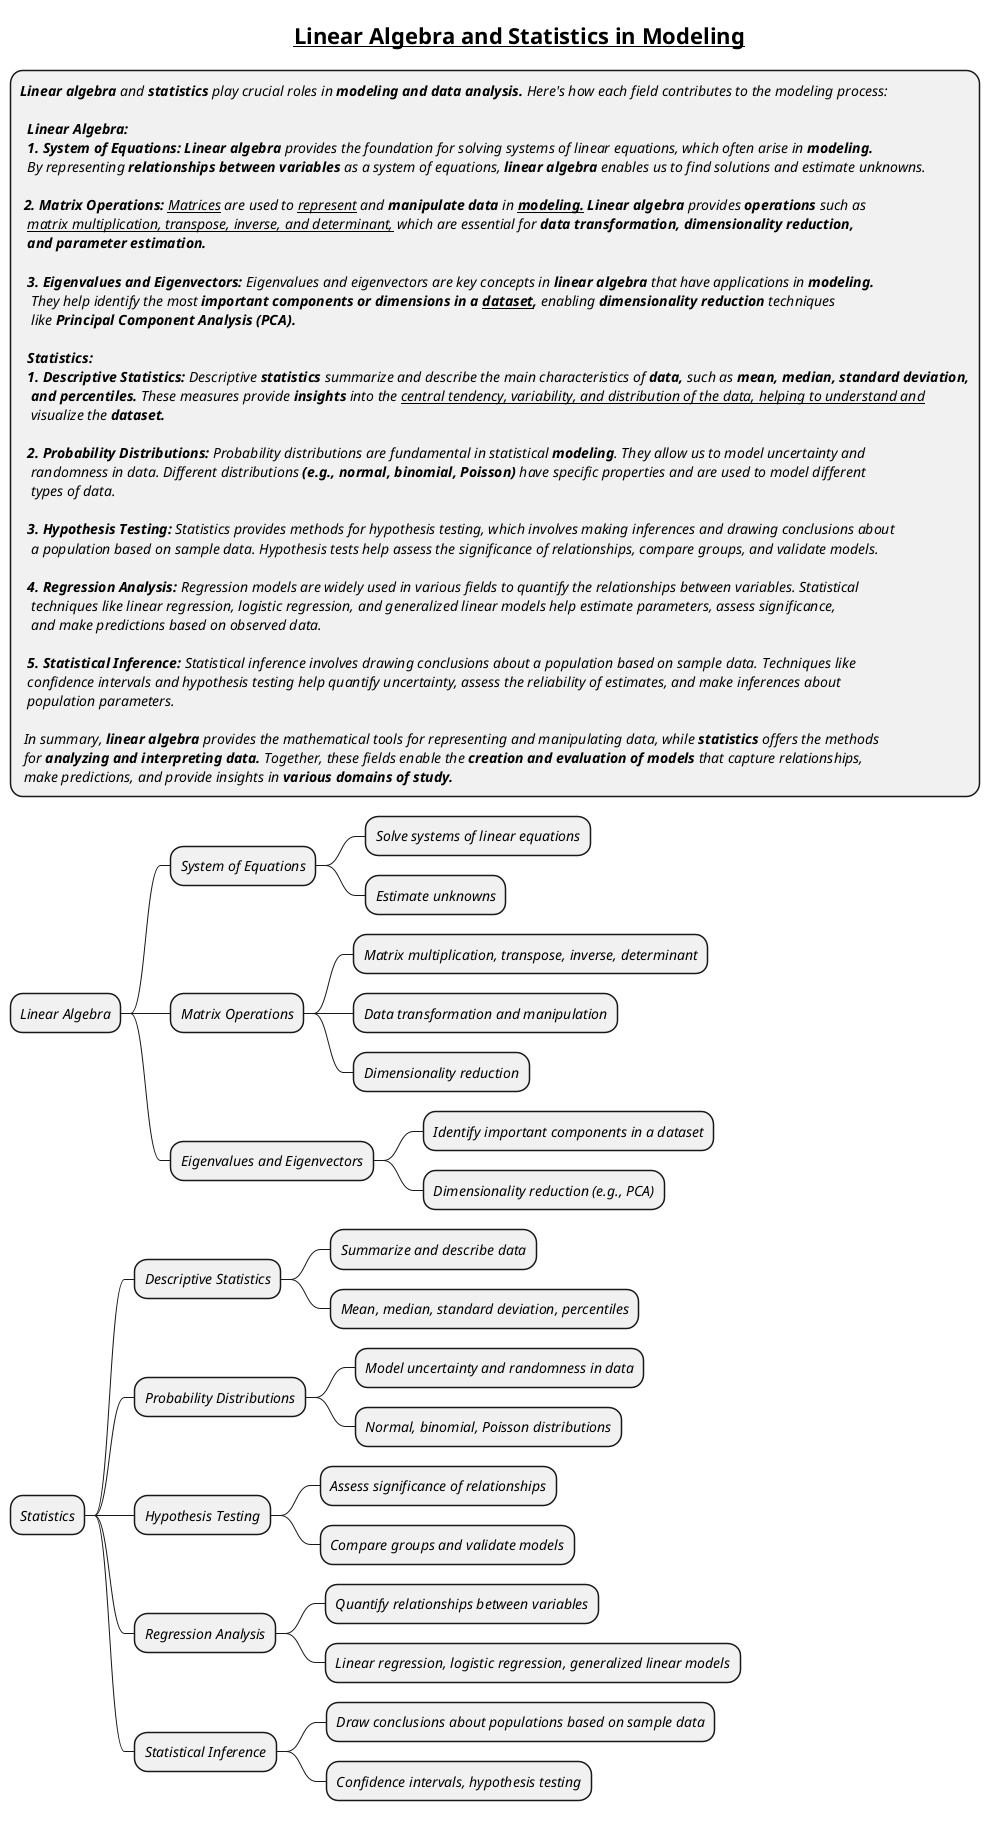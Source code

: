 @startmindmap

skinparam node {
    FontStyle italic
}

title =__Linear Algebra and Statistics in Modeling__

*:**Linear algebra** and **statistics** play crucial roles in **modeling and data analysis.** Here's how each field contributes to the modeling process:

  **Linear Algebra:**
  **1. System of Equations:** **Linear algebra** provides the foundation for solving systems of linear equations, which often arise in **modeling.**
  By representing **relationships between variables** as a system of equations, **linear algebra** enables us to find solutions and estimate unknowns.

 **2. Matrix Operations:** __Matrices__ are used to __represent__ and **manipulate data** in __**modeling.**__ **Linear algebra** provides **operations** such as
  __matrix multiplication, transpose, inverse, and determinant,__ which are essential for **data transformation, dimensionality reduction,**
  **and parameter estimation.**

  **3. Eigenvalues and Eigenvectors:** Eigenvalues and eigenvectors are key concepts in **linear algebra** that have applications in **modeling.**
   They help identify the most **important components or dimensions in a __dataset__,** enabling **dimensionality reduction** techniques
   like **Principal Component Analysis (PCA).**

  **Statistics:**
  **1. Descriptive Statistics:** Descriptive **statistics** summarize and describe the main characteristics of **data,** such as **mean, median, standard deviation,**
   **and percentiles.** These measures provide **insights** into the __central tendency, variability, and distribution of the data, helping to understand and__
   visualize the **dataset.**

  **2. Probability Distributions:** Probability distributions are fundamental in statistical **modeling**. They allow us to model uncertainty and
   randomness in data. Different distributions **(e.g., normal, binomial, Poisson)** have specific properties and are used to model different
   types of data.

  **3. Hypothesis Testing:** Statistics provides methods for hypothesis testing, which involves making inferences and drawing conclusions about
   a population based on sample data. Hypothesis tests help assess the significance of relationships, compare groups, and validate models.

  **4. Regression Analysis:** Regression models are widely used in various fields to quantify the relationships between variables. Statistical
   techniques like linear regression, logistic regression, and generalized linear models help estimate parameters, assess significance,
   and make predictions based on observed data.

  **5. Statistical Inference:** Statistical inference involves drawing conclusions about a population based on sample data. Techniques like
  confidence intervals and hypothesis testing help quantify uncertainty, assess the reliability of estimates, and make inferences about
  population parameters.

 In summary, **linear algebra** provides the mathematical tools for representing and manipulating data, while **statistics** offers the methods
 for **analyzing and interpreting data.** Together, these fields enable the **creation and evaluation of models** that capture relationships,
 make predictions, and provide insights in **various domains of study.**;

* Linear Algebra
** System of Equations
*** Solve systems of linear equations
*** Estimate unknowns

** Matrix Operations
*** Matrix multiplication, transpose, inverse, determinant
*** Data transformation and manipulation
*** Dimensionality reduction

** Eigenvalues and Eigenvectors
*** Identify important components in a dataset
*** Dimensionality reduction (e.g., PCA)

* Statistics
** Descriptive Statistics
*** Summarize and describe data
*** Mean, median, standard deviation, percentiles

** Probability Distributions
*** Model uncertainty and randomness in data
*** Normal, binomial, Poisson distributions

** Hypothesis Testing
*** Assess significance of relationships
*** Compare groups and validate models

** Regression Analysis
*** Quantify relationships between variables
*** Linear regression, logistic regression, generalized linear models

** Statistical Inference
*** Draw conclusions about populations based on sample data
*** Confidence intervals, hypothesis testing

@endmindmap
